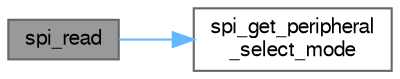 digraph "spi_read"
{
 // LATEX_PDF_SIZE
  bgcolor="transparent";
  edge [fontname=FreeSans,fontsize=10,labelfontname=FreeSans,labelfontsize=10];
  node [fontname=FreeSans,fontsize=10,shape=box,height=0.2,width=0.4];
  rankdir="LR";
  Node1 [label="spi_read",height=0.2,width=0.4,color="gray40", fillcolor="grey60", style="filled", fontcolor="black",tooltip="Read the received data and it's peripheral chip select value."];
  Node1 -> Node2 [color="steelblue1",style="solid"];
  Node2 [label="spi_get_peripheral\l_select_mode",height=0.2,width=0.4,color="grey40", fillcolor="white", style="filled",URL="$drivers_2spi_2spi_8h.html#a7a7e9be615b3302403a32d57650138f2",tooltip="Get Peripheral Select mode."];
}
